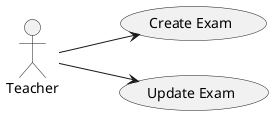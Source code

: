 @startuml
left to right direction
actor Teacher
usecase "Create Exam" as UC1
usecase "Update Exam" as UC2
Teacher --> UC1
Teacher --> UC2
@enduml
